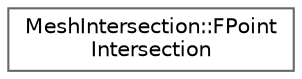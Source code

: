 digraph "Graphical Class Hierarchy"
{
 // INTERACTIVE_SVG=YES
 // LATEX_PDF_SIZE
  bgcolor="transparent";
  edge [fontname=Helvetica,fontsize=10,labelfontname=Helvetica,labelfontsize=10];
  node [fontname=Helvetica,fontsize=10,shape=box,height=0.2,width=0.4];
  rankdir="LR";
  Node0 [id="Node000000",label="MeshIntersection::FPoint\lIntersection",height=0.2,width=0.4,color="grey40", fillcolor="white", style="filled",URL="$de/df1/structMeshIntersection_1_1FPointIntersection.html",tooltip="Intersection query result types for triangle mesh intersections."];
}
